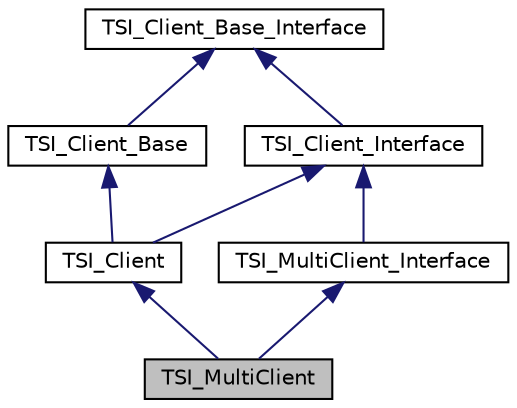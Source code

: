 digraph "TSI_MultiClient"
{
  edge [fontname="Helvetica",fontsize="10",labelfontname="Helvetica",labelfontsize="10"];
  node [fontname="Helvetica",fontsize="10",shape=record];
  Node0 [label="TSI_MultiClient",height=0.2,width=0.4,color="black", fillcolor="grey75", style="filled", fontcolor="black"];
  Node1 -> Node0 [dir="back",color="midnightblue",fontsize="10",style="solid",fontname="Helvetica"];
  Node1 [label="TSI_Client",height=0.2,width=0.4,color="black", fillcolor="white", style="filled",URL="$class_t_s_i___client_1_1_t_s_i___client.html"];
  Node2 -> Node1 [dir="back",color="midnightblue",fontsize="10",style="solid",fontname="Helvetica"];
  Node2 [label="TSI_Client_Base",height=0.2,width=0.4,color="black", fillcolor="white", style="filled",URL="$class_t_s_i___client_1_1_t_s_i___client___base.html"];
  Node3 -> Node2 [dir="back",color="midnightblue",fontsize="10",style="solid",fontname="Helvetica"];
  Node3 [label="TSI_Client_Base_Interface",height=0.2,width=0.4,color="black", fillcolor="white", style="filled",URL="$interface_t_s_i___client_1_1_t_s_i___client___base___interface.html"];
  Node4 -> Node1 [dir="back",color="midnightblue",fontsize="10",style="solid",fontname="Helvetica"];
  Node4 [label="TSI_Client_Interface",height=0.2,width=0.4,color="black", fillcolor="white", style="filled",URL="$interface_t_s_i___client_1_1_t_s_i___client___interface.html"];
  Node3 -> Node4 [dir="back",color="midnightblue",fontsize="10",style="solid",fontname="Helvetica"];
  Node5 -> Node0 [dir="back",color="midnightblue",fontsize="10",style="solid",fontname="Helvetica"];
  Node5 [label="TSI_MultiClient_Interface",height=0.2,width=0.4,color="black", fillcolor="white", style="filled",URL="$interface_t_s_i___multi_client_1_1_t_s_i___multi_client___interface.html"];
  Node4 -> Node5 [dir="back",color="midnightblue",fontsize="10",style="solid",fontname="Helvetica"];
}
